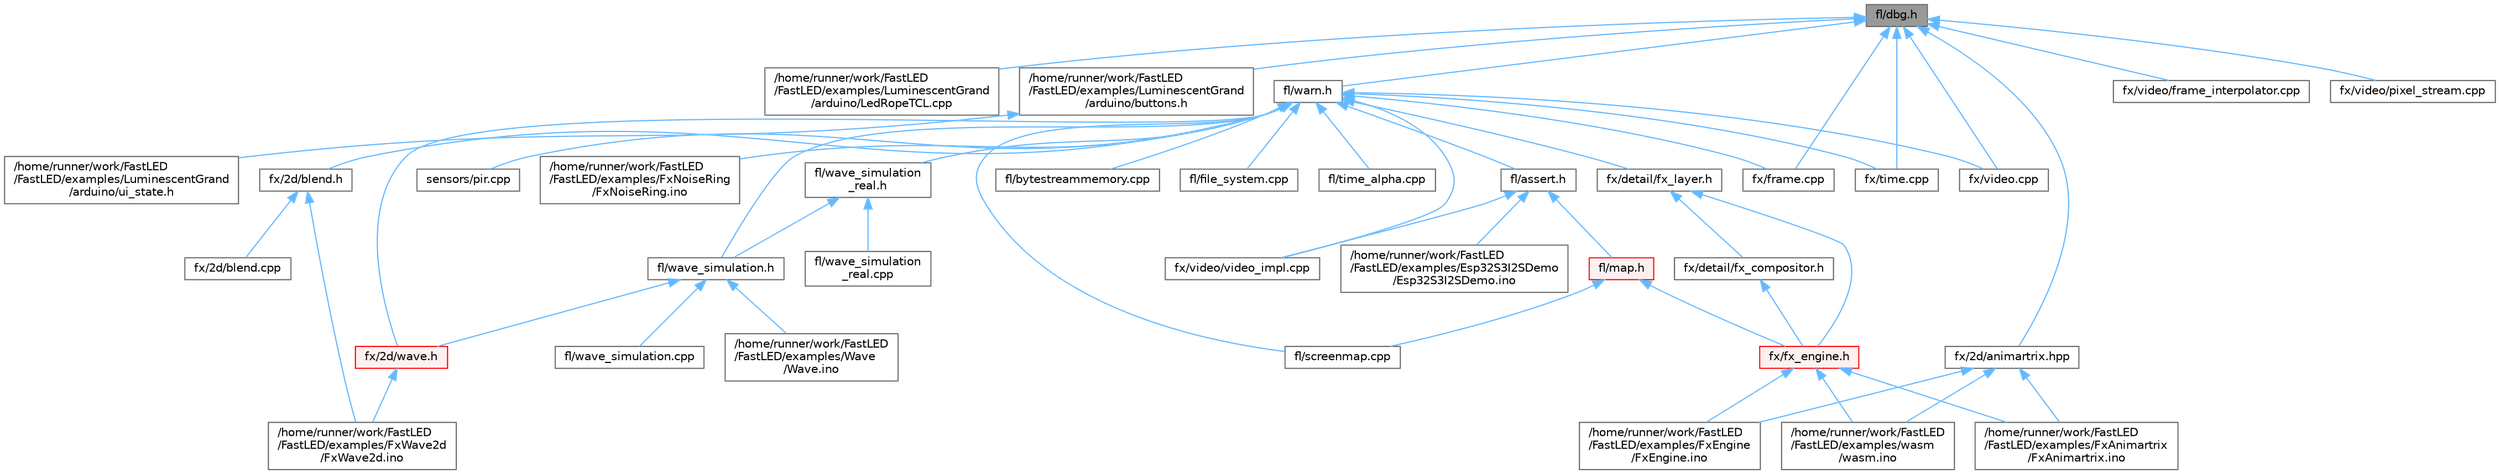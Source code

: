 digraph "fl/dbg.h"
{
 // INTERACTIVE_SVG=YES
 // LATEX_PDF_SIZE
  bgcolor="transparent";
  edge [fontname=Helvetica,fontsize=10,labelfontname=Helvetica,labelfontsize=10];
  node [fontname=Helvetica,fontsize=10,shape=box,height=0.2,width=0.4];
  Node1 [id="Node000001",label="fl/dbg.h",height=0.2,width=0.4,color="gray40", fillcolor="grey60", style="filled", fontcolor="black",tooltip=" "];
  Node1 -> Node2 [id="edge1_Node000001_Node000002",dir="back",color="steelblue1",style="solid",tooltip=" "];
  Node2 [id="Node000002",label="/home/runner/work/FastLED\l/FastLED/examples/LuminescentGrand\l/arduino/LedRopeTCL.cpp",height=0.2,width=0.4,color="grey40", fillcolor="white", style="filled",URL="$d6/dc9/_led_rope_t_c_l_8cpp.html",tooltip=" "];
  Node1 -> Node3 [id="edge2_Node000001_Node000003",dir="back",color="steelblue1",style="solid",tooltip=" "];
  Node3 [id="Node000003",label="/home/runner/work/FastLED\l/FastLED/examples/LuminescentGrand\l/arduino/buttons.h",height=0.2,width=0.4,color="grey40", fillcolor="white", style="filled",URL="$de/d05/buttons_8h.html",tooltip=" "];
  Node3 -> Node4 [id="edge3_Node000003_Node000004",dir="back",color="steelblue1",style="solid",tooltip=" "];
  Node4 [id="Node000004",label="/home/runner/work/FastLED\l/FastLED/examples/LuminescentGrand\l/arduino/ui_state.h",height=0.2,width=0.4,color="grey40", fillcolor="white", style="filled",URL="$d9/da7/ui__state_8h.html",tooltip=" "];
  Node1 -> Node5 [id="edge4_Node000001_Node000005",dir="back",color="steelblue1",style="solid",tooltip=" "];
  Node5 [id="Node000005",label="fl/warn.h",height=0.2,width=0.4,color="grey40", fillcolor="white", style="filled",URL="$de/d77/warn_8h.html",tooltip=" "];
  Node5 -> Node6 [id="edge5_Node000005_Node000006",dir="back",color="steelblue1",style="solid",tooltip=" "];
  Node6 [id="Node000006",label="/home/runner/work/FastLED\l/FastLED/examples/FxNoiseRing\l/FxNoiseRing.ino",height=0.2,width=0.4,color="grey40", fillcolor="white", style="filled",URL="$d3/dac/_fx_noise_ring_8ino.html",tooltip=" "];
  Node5 -> Node7 [id="edge6_Node000005_Node000007",dir="back",color="steelblue1",style="solid",tooltip=" "];
  Node7 [id="Node000007",label="fl/assert.h",height=0.2,width=0.4,color="grey40", fillcolor="white", style="filled",URL="$dc/da7/assert_8h.html",tooltip=" "];
  Node7 -> Node8 [id="edge7_Node000007_Node000008",dir="back",color="steelblue1",style="solid",tooltip=" "];
  Node8 [id="Node000008",label="/home/runner/work/FastLED\l/FastLED/examples/Esp32S3I2SDemo\l/Esp32S3I2SDemo.ino",height=0.2,width=0.4,color="grey40", fillcolor="white", style="filled",URL="$db/de9/_esp32_s3_i2_s_demo_8ino.html",tooltip=" "];
  Node7 -> Node9 [id="edge8_Node000007_Node000009",dir="back",color="steelblue1",style="solid",tooltip=" "];
  Node9 [id="Node000009",label="fl/map.h",height=0.2,width=0.4,color="red", fillcolor="#FFF0F0", style="filled",URL="$dc/db7/map_8h.html",tooltip=" "];
  Node9 -> Node13 [id="edge9_Node000009_Node000013",dir="back",color="steelblue1",style="solid",tooltip=" "];
  Node13 [id="Node000013",label="fl/screenmap.cpp",height=0.2,width=0.4,color="grey40", fillcolor="white", style="filled",URL="$d9/d6f/screenmap_8cpp.html",tooltip=" "];
  Node9 -> Node139 [id="edge10_Node000009_Node000139",dir="back",color="steelblue1",style="solid",tooltip=" "];
  Node139 [id="Node000139",label="fx/fx_engine.h",height=0.2,width=0.4,color="red", fillcolor="#FFF0F0", style="filled",URL="$d9/d3c/fx__engine_8h.html",tooltip=" "];
  Node139 -> Node44 [id="edge11_Node000139_Node000044",dir="back",color="steelblue1",style="solid",tooltip=" "];
  Node44 [id="Node000044",label="/home/runner/work/FastLED\l/FastLED/examples/FxAnimartrix\l/FxAnimartrix.ino",height=0.2,width=0.4,color="grey40", fillcolor="white", style="filled",URL="$dd/d96/_fx_animartrix_8ino.html",tooltip=" "];
  Node139 -> Node47 [id="edge12_Node000139_Node000047",dir="back",color="steelblue1",style="solid",tooltip=" "];
  Node47 [id="Node000047",label="/home/runner/work/FastLED\l/FastLED/examples/FxEngine\l/FxEngine.ino",height=0.2,width=0.4,color="grey40", fillcolor="white", style="filled",URL="$d6/d35/_fx_engine_8ino.html",tooltip="Demonstrates how to use the FxEngine to switch between different effects on a 2D LED matrix."];
  Node139 -> Node81 [id="edge13_Node000139_Node000081",dir="back",color="steelblue1",style="solid",tooltip=" "];
  Node81 [id="Node000081",label="/home/runner/work/FastLED\l/FastLED/examples/wasm\l/wasm.ino",height=0.2,width=0.4,color="grey40", fillcolor="white", style="filled",URL="$d7/dd3/wasm_8ino.html",tooltip="Demonstrates an advanced ino file with multiple effects and UI elements."];
  Node7 -> Node145 [id="edge14_Node000007_Node000145",dir="back",color="steelblue1",style="solid",tooltip=" "];
  Node145 [id="Node000145",label="fx/video/video_impl.cpp",height=0.2,width=0.4,color="grey40", fillcolor="white", style="filled",URL="$d0/d7f/video__impl_8cpp.html",tooltip=" "];
  Node5 -> Node146 [id="edge15_Node000005_Node000146",dir="back",color="steelblue1",style="solid",tooltip=" "];
  Node146 [id="Node000146",label="fl/bytestreammemory.cpp",height=0.2,width=0.4,color="grey40", fillcolor="white", style="filled",URL="$de/d95/bytestreammemory_8cpp.html",tooltip=" "];
  Node5 -> Node136 [id="edge16_Node000005_Node000136",dir="back",color="steelblue1",style="solid",tooltip=" "];
  Node136 [id="Node000136",label="fl/file_system.cpp",height=0.2,width=0.4,color="grey40", fillcolor="white", style="filled",URL="$d4/d37/file__system_8cpp.html",tooltip=" "];
  Node5 -> Node13 [id="edge17_Node000005_Node000013",dir="back",color="steelblue1",style="solid",tooltip=" "];
  Node5 -> Node147 [id="edge18_Node000005_Node000147",dir="back",color="steelblue1",style="solid",tooltip=" "];
  Node147 [id="Node000147",label="fl/time_alpha.cpp",height=0.2,width=0.4,color="grey40", fillcolor="white", style="filled",URL="$d6/d07/time__alpha_8cpp.html",tooltip=" "];
  Node5 -> Node148 [id="edge19_Node000005_Node000148",dir="back",color="steelblue1",style="solid",tooltip=" "];
  Node148 [id="Node000148",label="fl/wave_simulation.h",height=0.2,width=0.4,color="grey40", fillcolor="white", style="filled",URL="$dc/d36/wave__simulation_8h.html",tooltip=" "];
  Node148 -> Node78 [id="edge20_Node000148_Node000078",dir="back",color="steelblue1",style="solid",tooltip=" "];
  Node78 [id="Node000078",label="/home/runner/work/FastLED\l/FastLED/examples/Wave\l/Wave.ino",height=0.2,width=0.4,color="grey40", fillcolor="white", style="filled",URL="$d1/d16/_wave_8ino.html",tooltip=" "];
  Node148 -> Node149 [id="edge21_Node000148_Node000149",dir="back",color="steelblue1",style="solid",tooltip=" "];
  Node149 [id="Node000149",label="fl/wave_simulation.cpp",height=0.2,width=0.4,color="grey40", fillcolor="white", style="filled",URL="$de/d8c/wave__simulation_8cpp.html",tooltip=" "];
  Node148 -> Node89 [id="edge22_Node000148_Node000089",dir="back",color="steelblue1",style="solid",tooltip=" "];
  Node89 [id="Node000089",label="fx/2d/wave.h",height=0.2,width=0.4,color="red", fillcolor="#FFF0F0", style="filled",URL="$dc/d61/wave_8h.html",tooltip=" "];
  Node89 -> Node53 [id="edge23_Node000089_Node000053",dir="back",color="steelblue1",style="solid",tooltip=" "];
  Node53 [id="Node000053",label="/home/runner/work/FastLED\l/FastLED/examples/FxWave2d\l/FxWave2d.ino",height=0.2,width=0.4,color="grey40", fillcolor="white", style="filled",URL="$dd/d10/_fx_wave2d_8ino.html",tooltip=" "];
  Node5 -> Node150 [id="edge24_Node000005_Node000150",dir="back",color="steelblue1",style="solid",tooltip=" "];
  Node150 [id="Node000150",label="fl/wave_simulation\l_real.h",height=0.2,width=0.4,color="grey40", fillcolor="white", style="filled",URL="$dd/d8e/wave__simulation__real_8h.html",tooltip=" "];
  Node150 -> Node148 [id="edge25_Node000150_Node000148",dir="back",color="steelblue1",style="solid",tooltip=" "];
  Node150 -> Node151 [id="edge26_Node000150_Node000151",dir="back",color="steelblue1",style="solid",tooltip=" "];
  Node151 [id="Node000151",label="fl/wave_simulation\l_real.cpp",height=0.2,width=0.4,color="grey40", fillcolor="white", style="filled",URL="$d8/da2/wave__simulation__real_8cpp.html",tooltip=" "];
  Node5 -> Node152 [id="edge27_Node000005_Node000152",dir="back",color="steelblue1",style="solid",tooltip=" "];
  Node152 [id="Node000152",label="fx/2d/blend.h",height=0.2,width=0.4,color="grey40", fillcolor="white", style="filled",URL="$d8/d4e/blend_8h.html",tooltip=" "];
  Node152 -> Node53 [id="edge28_Node000152_Node000053",dir="back",color="steelblue1",style="solid",tooltip=" "];
  Node152 -> Node88 [id="edge29_Node000152_Node000088",dir="back",color="steelblue1",style="solid",tooltip=" "];
  Node88 [id="Node000088",label="fx/2d/blend.cpp",height=0.2,width=0.4,color="grey40", fillcolor="white", style="filled",URL="$d7/d68/blend_8cpp.html",tooltip=" "];
  Node5 -> Node89 [id="edge30_Node000005_Node000089",dir="back",color="steelblue1",style="solid",tooltip=" "];
  Node5 -> Node153 [id="edge31_Node000005_Node000153",dir="back",color="steelblue1",style="solid",tooltip=" "];
  Node153 [id="Node000153",label="fx/detail/fx_layer.h",height=0.2,width=0.4,color="grey40", fillcolor="white", style="filled",URL="$d7/d2f/fx__layer_8h.html",tooltip=" "];
  Node153 -> Node154 [id="edge32_Node000153_Node000154",dir="back",color="steelblue1",style="solid",tooltip=" "];
  Node154 [id="Node000154",label="fx/detail/fx_compositor.h",height=0.2,width=0.4,color="grey40", fillcolor="white", style="filled",URL="$d5/d6b/fx__compositor_8h.html",tooltip=" "];
  Node154 -> Node139 [id="edge33_Node000154_Node000139",dir="back",color="steelblue1",style="solid",tooltip=" "];
  Node153 -> Node139 [id="edge34_Node000153_Node000139",dir="back",color="steelblue1",style="solid",tooltip=" "];
  Node5 -> Node155 [id="edge35_Node000005_Node000155",dir="back",color="steelblue1",style="solid",tooltip=" "];
  Node155 [id="Node000155",label="fx/frame.cpp",height=0.2,width=0.4,color="grey40", fillcolor="white", style="filled",URL="$da/d14/frame_8cpp.html",tooltip=" "];
  Node5 -> Node156 [id="edge36_Node000005_Node000156",dir="back",color="steelblue1",style="solid",tooltip=" "];
  Node156 [id="Node000156",label="fx/time.cpp",height=0.2,width=0.4,color="grey40", fillcolor="white", style="filled",URL="$de/daf/time_8cpp.html",tooltip=" "];
  Node5 -> Node142 [id="edge37_Node000005_Node000142",dir="back",color="steelblue1",style="solid",tooltip=" "];
  Node142 [id="Node000142",label="fx/video.cpp",height=0.2,width=0.4,color="grey40", fillcolor="white", style="filled",URL="$d0/d05/video_8cpp.html",tooltip=" "];
  Node5 -> Node145 [id="edge38_Node000005_Node000145",dir="back",color="steelblue1",style="solid",tooltip=" "];
  Node5 -> Node99 [id="edge39_Node000005_Node000099",dir="back",color="steelblue1",style="solid",tooltip=" "];
  Node99 [id="Node000099",label="sensors/pir.cpp",height=0.2,width=0.4,color="grey40", fillcolor="white", style="filled",URL="$d2/da7/pir_8cpp.html",tooltip=" "];
  Node1 -> Node157 [id="edge40_Node000001_Node000157",dir="back",color="steelblue1",style="solid",tooltip=" "];
  Node157 [id="Node000157",label="fx/2d/animartrix.hpp",height=0.2,width=0.4,color="grey40", fillcolor="white", style="filled",URL="$d3/dc3/animartrix_8hpp.html",tooltip=" "];
  Node157 -> Node44 [id="edge41_Node000157_Node000044",dir="back",color="steelblue1",style="solid",tooltip=" "];
  Node157 -> Node47 [id="edge42_Node000157_Node000047",dir="back",color="steelblue1",style="solid",tooltip=" "];
  Node157 -> Node81 [id="edge43_Node000157_Node000081",dir="back",color="steelblue1",style="solid",tooltip=" "];
  Node1 -> Node155 [id="edge44_Node000001_Node000155",dir="back",color="steelblue1",style="solid",tooltip=" "];
  Node1 -> Node156 [id="edge45_Node000001_Node000156",dir="back",color="steelblue1",style="solid",tooltip=" "];
  Node1 -> Node142 [id="edge46_Node000001_Node000142",dir="back",color="steelblue1",style="solid",tooltip=" "];
  Node1 -> Node143 [id="edge47_Node000001_Node000143",dir="back",color="steelblue1",style="solid",tooltip=" "];
  Node143 [id="Node000143",label="fx/video/frame_interpolator.cpp",height=0.2,width=0.4,color="grey40", fillcolor="white", style="filled",URL="$d5/da4/frame__interpolator_8cpp.html",tooltip=" "];
  Node1 -> Node158 [id="edge48_Node000001_Node000158",dir="back",color="steelblue1",style="solid",tooltip=" "];
  Node158 [id="Node000158",label="fx/video/pixel_stream.cpp",height=0.2,width=0.4,color="grey40", fillcolor="white", style="filled",URL="$da/d7a/pixel__stream_8cpp.html",tooltip=" "];
}
